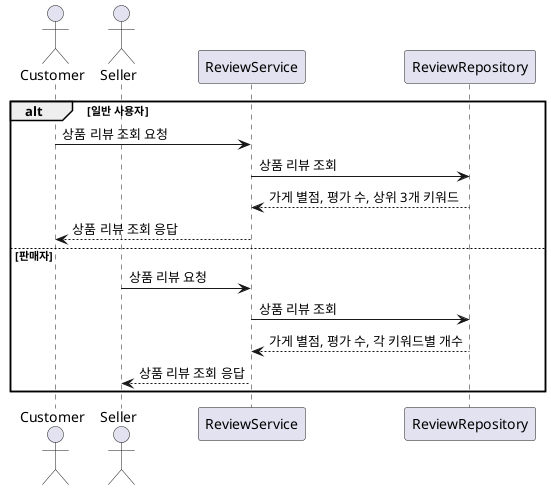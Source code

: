 @startuml

actor Customer
actor Seller

participant ReviewService
participant ReviewRepository

alt 일반 사용자
    Customer -> ReviewService : 상품 리뷰 조회 요청
    ReviewService -> ReviewRepository : 상품 리뷰 조회
    ReviewRepository --> ReviewService : 가게 별점, 평가 수, 상위 3개 키워드
    ReviewService --> Customer : 상품 리뷰 조회 응답
else 판매자
    Seller -> ReviewService : 상품 리뷰 요청
    ReviewService -> ReviewRepository : 상품 리뷰 조회
    ReviewRepository --> ReviewService : 가게 별점, 평가 수, 각 키워드별 개수
    ReviewService --> Seller : 상품 리뷰 조회 응답
end

@enduml